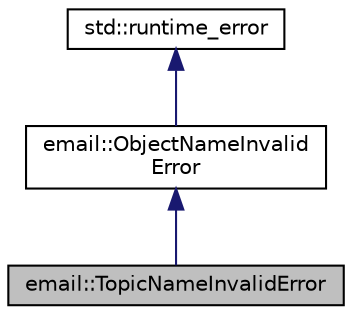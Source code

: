 digraph "email::TopicNameInvalidError"
{
 // LATEX_PDF_SIZE
  edge [fontname="Helvetica",fontsize="10",labelfontname="Helvetica",labelfontsize="10"];
  node [fontname="Helvetica",fontsize="10",shape=record];
  Node1 [label="email::TopicNameInvalidError",height=0.2,width=0.4,color="black", fillcolor="grey75", style="filled", fontcolor="black",tooltip="Error when a topic name is invalid."];
  Node2 -> Node1 [dir="back",color="midnightblue",fontsize="10",style="solid",fontname="Helvetica"];
  Node2 [label="email::ObjectNameInvalid\lError",height=0.2,width=0.4,color="black", fillcolor="white", style="filled",URL="$classemail_1_1ObjectNameInvalidError.html",tooltip="Error when an object name is invalid."];
  Node3 -> Node2 [dir="back",color="midnightblue",fontsize="10",style="solid",fontname="Helvetica"];
  Node3 [label="std::runtime_error",height=0.2,width=0.4,color="black", fillcolor="white", style="filled",URL="/home/runner/work/rmw_email/rmw_email/gen_docs/data/cppreference-doxygen-web.tag.xml$cpp/error/runtime_error.html",tooltip=" "];
}
